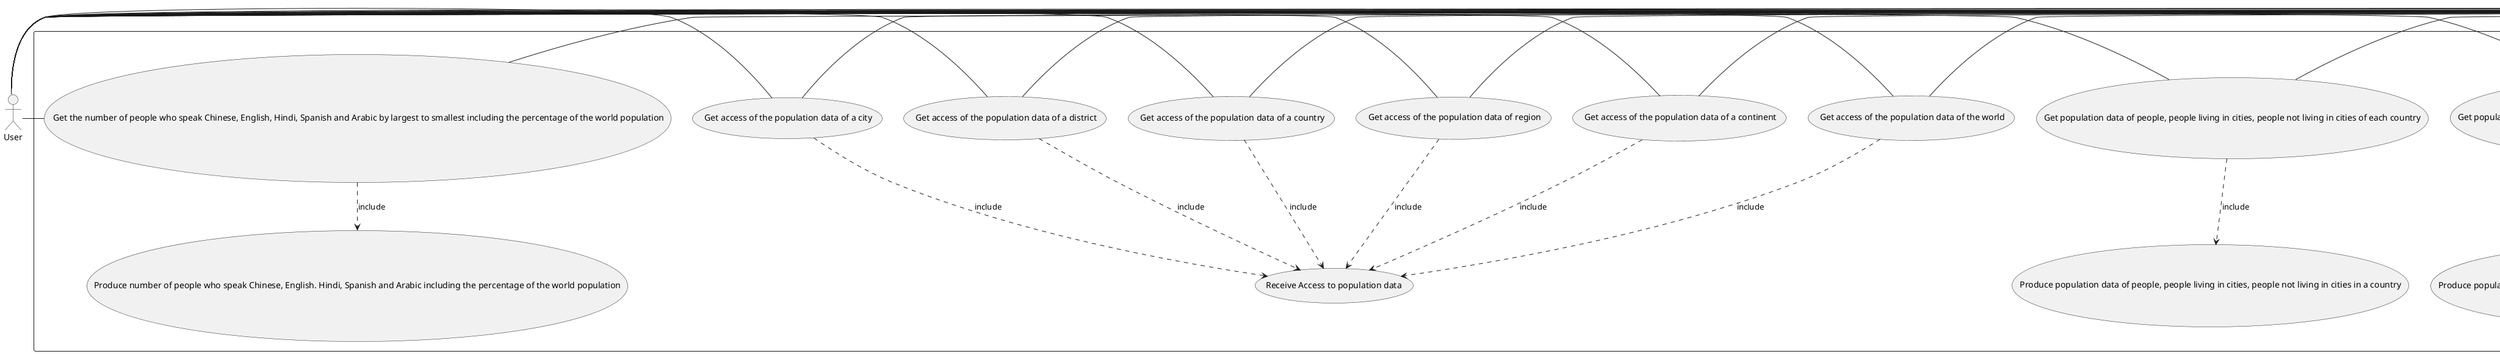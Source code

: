 @startuml

actor User as "User"

rectangle Database

rectangle "Global Population System" {
    usecase UC1 as "Get Population data of all countries in the world by largest to smallest"
    usecase UC2 as "Get Population data of all countries in a continent by largest to smallest"
    usecase UC3 as "Get Population data of all countries in a region by largest to smallest"

    usecase UC4 as "Get population data of top N populated countries in the world"
    usecase UC5 as "Get population data of top N populated countries in a continent"
    usecase UC6 as "Get population data of top N populated countries in a region "

    usecase UC7 as "Get population data of all cities in the world by largest to smallest"
    usecase UC8 as "Get population data of all cities in a continent by largest to smallest"
    usecase UC9 as "Get population data of all cities in a region by largest to smallest"
    usecase UC10 as "Get population data of all cities in a country by largest to smallest"
    usecase UC11 as "Get population data of all cities in a district by largest to smallest"

    usecase UC12 as "Get population data of topN populated cities in the world"
    usecase UC13 as "Get population data of topN populated cities in a continent"
    usecase UC14 as "Get population data of topN populated cities in a region"
    usecase UC15 as "Get population data of topN populated cities in a country"
    usecase UC16 as "Get population data of topN populated cities in a district"

    usecase UC17 as "Get population data of all capital cities in the world by largest to smallest"
    usecase UC18 as "Get population data of all capital cities in a continent by largest to smallest"
    usecase UC19 as "Get population data of all capital cities in a region by largest to smallest"

    usecase UC20 as "Get population data of Top N populated capital cities in the world"
    usecase UC21 as "Get population data of Top N populated capital cities in a continent"
    usecase UC22 as "Get population data of Top N populated capital cities in a region"

    usecase UC23 as "Get population data of people, people living in cities, people not living in cities of each continent"
    usecase UC24 as "Get population data of people, people living in cities, people not living in cities of each region"
    usecase UC25 as "Get population data of people, people living in cities, people not living in cities of each country"

    usecase UC26 as " Get access of the population data of the world"
    usecase UC27 as " Get access of the population data of a continent"
    usecase UC28 as " Get access of the population data of region"
    usecase UC29 as " Get access of the population data of a country"
    usecase UC30 as " Get access of the population data of a district"
    usecase UC31 as " Get access of the population data of a city"

    usecase UC32 as " Get the number of people who speak Chinese, English, Hindi, Spanish and Arabic by largest to smallest including the percentage of the world population"


    usecase UCa as "Produce Population Data of all countries in the world"
    usecase UCb as "Produce Population Data of all countries in a continent"
    usecase UCc as "Produce Population Data of all countries in a region"

    usecase UCd as "Produce Population Data of Top N populated countries in the world"
    usecase UCe as "Produce Population Data of Top N populated countries in a continent"
    usecase UCf as "Produce Population Data of Top N populated countries in a region"

    usecase UCg as "Produce Population Data of all cities in the world"
    usecase UCh as "Produce Population Data of all cities in a continent"
    usecase UCi as "Produce Population Data of all cities in a region"
    usecase UCj as "Produce Population Data of all cities in a country"
    usecase UCk as "Produce Population Data of all cities in a district"

    usecase UCl as "Produce Population Data of topN populated cities in the world"
    usecase UCm as "Produce Population Data of topN populated cities in a continent"
    usecase UCn as "Produce Population Data of topN populated cities in a region"
    usecase UCo as "Produce Population Data of topN populated cities in a country"
    usecase UCp as "Produce Population Data of topN populated cities in a district"

    usecase UCq as "Produce population Data of capital cities in the world"
    usecase UCr as "Produce population Data of capital cities in a continent"
    usecase UCs as "Produce population Data of capital cities in a region"

    usecase UCt as "Produce Population Data of Top N populated capital cities in the world"
    usecase UCu as "Produce Population Data of Top N populated capital cities in a continent"
    usecase UCv as "Produce Population Data of Top N populated capital cities in a region"

    usecase UCw as "Produce population data of people, people living in cities, people not living in cities in a continent"
    usecase UCx as "Produce population data of people, people living in cities, people not living in cities in a region"
    usecase UCy as "Produce population data of people, people living in cities, people not living in cities in a country"

    usecase UCz as "Receive Access to population data"

    usecase UCla as "Produce number of people who speak Chinese, English. Hindi, Spanish and Arabic including the percentage of the world population"

        User - UC1
        User - UC2
        User - UC3
        User - UC4
        User - UC5

        User - UC6
        User - UC7
        User - UC8
        User - UC9
        User - UC10

        User - UC11
        User - UC12
        User - UC13
        User - UC14
        User - UC15

        User - UC16
        User - UC17
        User - UC18
        User - UC19
        User - UC20

        User - UC21
        User - UC22
        User - UC23
        User - UC24
        User - UC25
        User - UC26
        User - UC27
        User - UC28
        User - UC29
        User - UC30
        User - UC31
        User - UC32


    UC1 ..> UCa :include
    UC2 ..> UCb :include
    UC3 ..> UCc :include

    UC4 ..> UCd :include
    UC5 ..> UCe :include
    UC6 ..> UCf :include

    UC7 ..> UCg :include
    UC8 ..> UCh :include
    UC9 ..> UCi :include
    UC10 ..> UCj :include
    UC11 ..> UCk :include

    UC12 ..> UCl :include
    UC13 ..> UCm :include
    UC14 ..> UCn :include
    UC15 ..> UCo :include
    UC16 ..> UCp :include

    UC17 ..> UCq :include
    UC18 ..> UCr :include
    UC19 ..> UCs :include

    UC20 ..> UCt :include
    UC21 ..> UCu :include
    UC22 ..> UCv :include

    UC23 ..> UCw :include
    UC24 ..> UCx :include
    UC25 ..> UCy :include

    UC26 ..> UCz :include
    UC27 ..> UCz :include
    UC28 ..> UCz :include
    UC29 ..> UCz :include
    UC30 ..> UCz :include
    UC31 ..> UCz :include


    UC32 ..> UCla :include


    UC1 - Database
    UC2 - Database
    UC3 - Database
    UC4 - Database
    UC5 - Database
    UC6 - Database
    UC7 - Database
    UC8 - Database
    UC9 - Database
    UC10 - Database
    UC11 - Database
    UC12 - Database
    UC13 - Database
    UC14 - Database
    UC15 - Database
    UC16 - Database
    UC17 - Database
    UC18 - Database
    UC19 - Database
    UC20 - Database
    UC21 - Database
    UC22 - Database
    UC23 - Database
    UC24 - Database
    UC25 - Database
    UC26 - Database
    UC27 - Database
    UC28 - Database
    UC29 - Database
    UC30 - Database
    UC31 - Database
    UC32 - Database




}
@enduml
